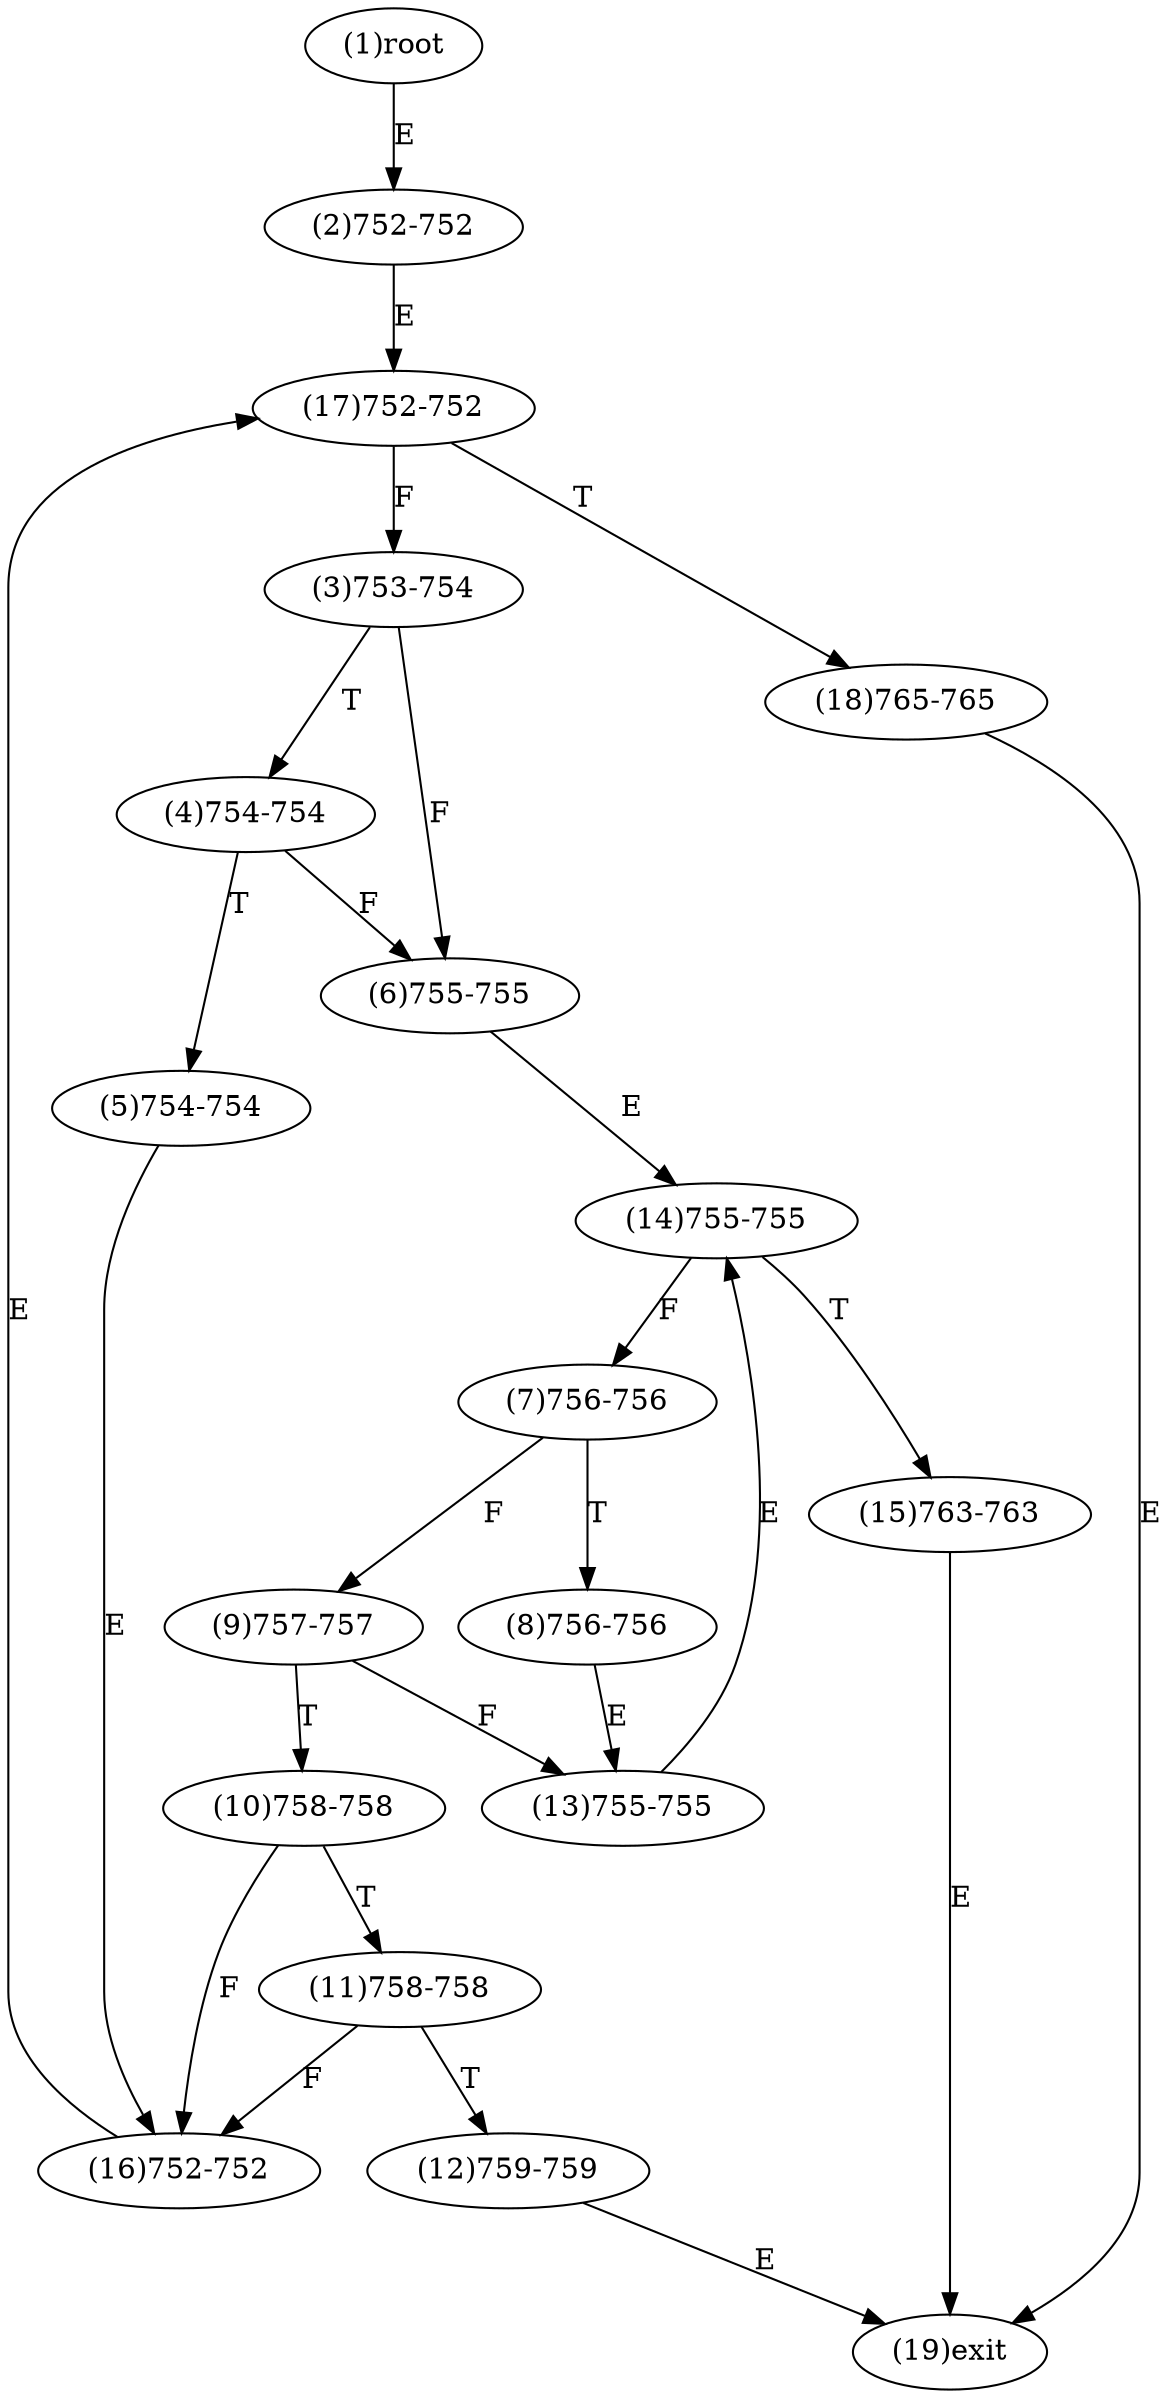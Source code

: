 digraph "" { 
1[ label="(1)root"];
2[ label="(2)752-752"];
3[ label="(3)753-754"];
4[ label="(4)754-754"];
5[ label="(5)754-754"];
6[ label="(6)755-755"];
7[ label="(7)756-756"];
8[ label="(8)756-756"];
9[ label="(9)757-757"];
10[ label="(10)758-758"];
11[ label="(11)758-758"];
12[ label="(12)759-759"];
13[ label="(13)755-755"];
14[ label="(14)755-755"];
15[ label="(15)763-763"];
17[ label="(17)752-752"];
16[ label="(16)752-752"];
19[ label="(19)exit"];
18[ label="(18)765-765"];
1->2[ label="E"];
2->17[ label="E"];
3->6[ label="F"];
3->4[ label="T"];
4->6[ label="F"];
4->5[ label="T"];
5->16[ label="E"];
6->14[ label="E"];
7->9[ label="F"];
7->8[ label="T"];
8->13[ label="E"];
9->13[ label="F"];
9->10[ label="T"];
10->16[ label="F"];
10->11[ label="T"];
11->16[ label="F"];
11->12[ label="T"];
12->19[ label="E"];
13->14[ label="E"];
14->7[ label="F"];
14->15[ label="T"];
15->19[ label="E"];
16->17[ label="E"];
17->3[ label="F"];
17->18[ label="T"];
18->19[ label="E"];
}